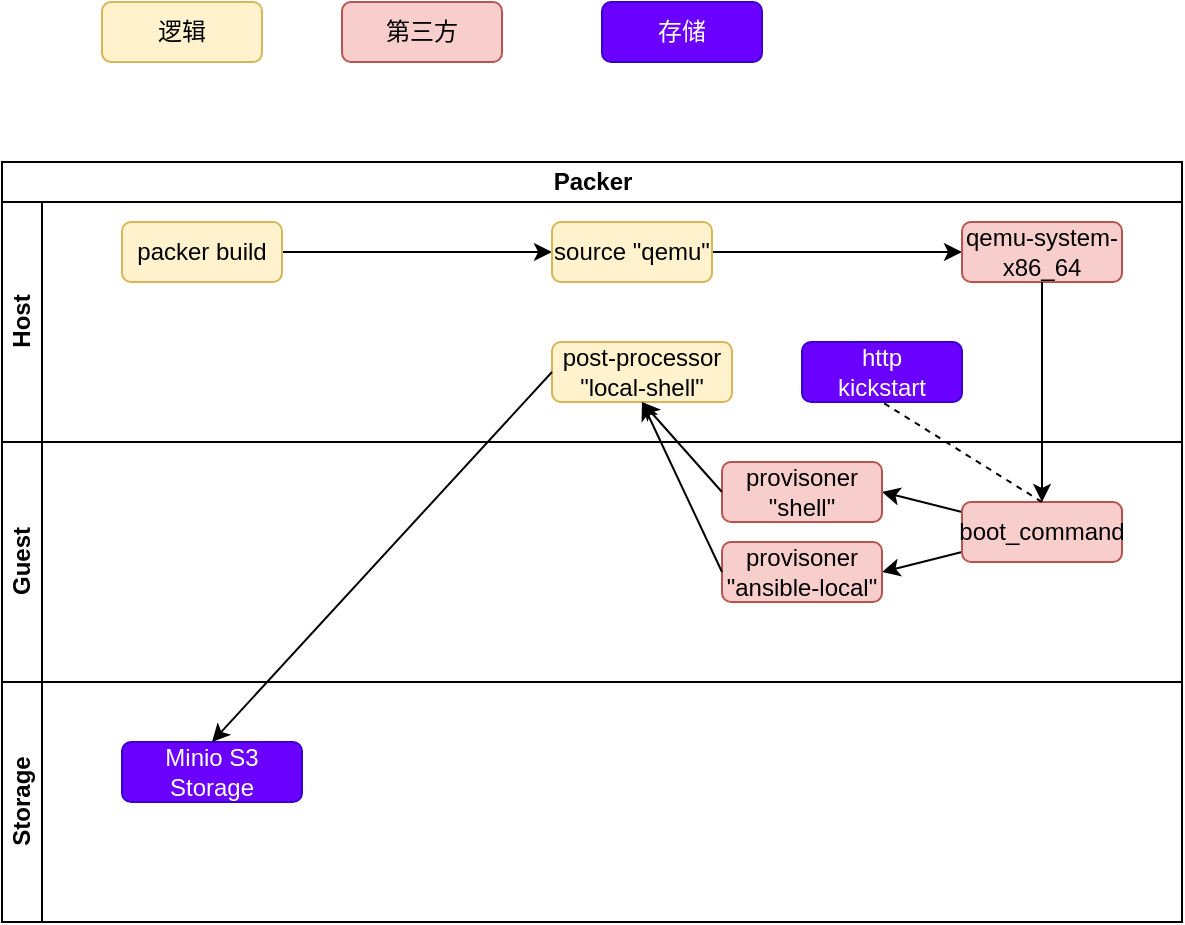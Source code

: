 <mxfile>
    <diagram id="8cRl48Ow0yZJk7q36QeJ" name="Packer">
        <mxGraphModel dx="1135" dy="368" grid="1" gridSize="10" guides="1" tooltips="1" connect="1" arrows="1" fold="1" page="1" pageScale="1" pageWidth="850" pageHeight="1100" math="0" shadow="0">
            <root>
                <mxCell id="0"/>
                <mxCell id="1" parent="0"/>
                <mxCell id="2" value="Packer" style="swimlane;childLayout=stackLayout;resizeParent=1;resizeParentMax=0;horizontal=1;startSize=20;horizontalStack=0;html=1;" parent="1" vertex="1">
                    <mxGeometry x="110" y="110" width="590" height="380" as="geometry"/>
                </mxCell>
                <mxCell id="3" value="Host" style="swimlane;startSize=20;horizontal=0;html=1;" parent="2" vertex="1">
                    <mxGeometry y="20" width="590" height="120" as="geometry"/>
                </mxCell>
                <mxCell id="24" style="edgeStyle=none;html=1;entryX=0;entryY=0.5;entryDx=0;entryDy=0;" parent="3" source="6" target="9" edge="1">
                    <mxGeometry relative="1" as="geometry"/>
                </mxCell>
                <mxCell id="6" value="packer build" style="rounded=1;whiteSpace=wrap;html=1;fillColor=#fff2cc;strokeColor=#d6b656;" parent="3" vertex="1">
                    <mxGeometry x="60" y="10" width="80" height="30" as="geometry"/>
                </mxCell>
                <mxCell id="25" style="edgeStyle=none;html=1;entryX=0;entryY=0.5;entryDx=0;entryDy=0;" parent="3" source="9" target="13" edge="1">
                    <mxGeometry relative="1" as="geometry"/>
                </mxCell>
                <mxCell id="9" value="source &quot;qemu&quot;" style="rounded=1;whiteSpace=wrap;html=1;fillColor=#fff2cc;strokeColor=#d6b656;" parent="3" vertex="1">
                    <mxGeometry x="275" y="10" width="80" height="30" as="geometry"/>
                </mxCell>
                <mxCell id="13" value="qemu-system-x86_64" style="rounded=1;whiteSpace=wrap;html=1;fillColor=#f8cecc;strokeColor=#b85450;" parent="3" vertex="1">
                    <mxGeometry x="480" y="10" width="80" height="30" as="geometry"/>
                </mxCell>
                <mxCell id="21" value="post-processor &quot;local-shell&quot;" style="rounded=1;whiteSpace=wrap;html=1;fillColor=#fff2cc;strokeColor=#d6b656;" parent="3" vertex="1">
                    <mxGeometry x="275" y="70" width="90" height="30" as="geometry"/>
                </mxCell>
                <mxCell id="O1C6mJOoXXrmJJM1vw0g-31" value="http&lt;br&gt;kickstart" style="rounded=1;whiteSpace=wrap;html=1;fillColor=#6a00ff;strokeColor=#3700CC;fontColor=#ffffff;" parent="3" vertex="1">
                    <mxGeometry x="400" y="70" width="80" height="30" as="geometry"/>
                </mxCell>
                <mxCell id="4" value="Guest" style="swimlane;startSize=20;horizontal=0;html=1;" parent="2" vertex="1">
                    <mxGeometry y="140" width="590" height="120" as="geometry"/>
                </mxCell>
                <mxCell id="27" style="edgeStyle=none;html=1;entryX=1;entryY=0.5;entryDx=0;entryDy=0;" parent="4" source="18" target="19" edge="1">
                    <mxGeometry relative="1" as="geometry"/>
                </mxCell>
                <mxCell id="28" style="edgeStyle=none;html=1;entryX=1;entryY=0.5;entryDx=0;entryDy=0;" parent="4" source="18" target="20" edge="1">
                    <mxGeometry relative="1" as="geometry"/>
                </mxCell>
                <mxCell id="18" value="boot_command" style="rounded=1;whiteSpace=wrap;html=1;fillColor=#f8cecc;strokeColor=#b85450;" parent="4" vertex="1">
                    <mxGeometry x="480" y="30" width="80" height="30" as="geometry"/>
                </mxCell>
                <mxCell id="19" value="provisoner &quot;shell&quot;" style="rounded=1;whiteSpace=wrap;html=1;fillColor=#f8cecc;strokeColor=#b85450;" parent="4" vertex="1">
                    <mxGeometry x="360" y="10" width="80" height="30" as="geometry"/>
                </mxCell>
                <mxCell id="20" value="provisoner &quot;ansible-local&quot;" style="rounded=1;whiteSpace=wrap;html=1;fillColor=#f8cecc;strokeColor=#b85450;" parent="4" vertex="1">
                    <mxGeometry x="360" y="50" width="80" height="30" as="geometry"/>
                </mxCell>
                <mxCell id="5" value="Storage" style="swimlane;startSize=20;horizontal=0;html=1;" parent="2" vertex="1">
                    <mxGeometry y="260" width="590" height="120" as="geometry"/>
                </mxCell>
                <mxCell id="22" value="Minio S3 Storage" style="rounded=1;whiteSpace=wrap;html=1;fillColor=#6a00ff;strokeColor=#3700CC;fontColor=#ffffff;" parent="5" vertex="1">
                    <mxGeometry x="60" y="30" width="90" height="30" as="geometry"/>
                </mxCell>
                <mxCell id="26" style="edgeStyle=none;html=1;entryX=0.5;entryY=0;entryDx=0;entryDy=0;" parent="2" source="13" target="18" edge="1">
                    <mxGeometry relative="1" as="geometry"/>
                </mxCell>
                <mxCell id="29" style="edgeStyle=none;html=1;entryX=0.5;entryY=1;entryDx=0;entryDy=0;exitX=0;exitY=0.5;exitDx=0;exitDy=0;" parent="2" source="19" target="21" edge="1">
                    <mxGeometry relative="1" as="geometry"/>
                </mxCell>
                <mxCell id="30" style="edgeStyle=none;html=1;exitX=0;exitY=0.5;exitDx=0;exitDy=0;entryX=0.5;entryY=1;entryDx=0;entryDy=0;" parent="2" source="20" target="21" edge="1">
                    <mxGeometry relative="1" as="geometry">
                        <mxPoint x="320" y="120" as="targetPoint"/>
                    </mxGeometry>
                </mxCell>
                <mxCell id="31" style="edgeStyle=none;html=1;exitX=0;exitY=0.5;exitDx=0;exitDy=0;entryX=0.5;entryY=0;entryDx=0;entryDy=0;" parent="2" source="21" target="22" edge="1">
                    <mxGeometry relative="1" as="geometry">
                        <mxPoint x="150" y="300" as="targetPoint"/>
                    </mxGeometry>
                </mxCell>
                <mxCell id="O1C6mJOoXXrmJJM1vw0g-33" value="" style="endArrow=none;dashed=1;html=1;entryX=0.5;entryY=1;entryDx=0;entryDy=0;exitX=0.5;exitY=0;exitDx=0;exitDy=0;" parent="2" source="18" target="O1C6mJOoXXrmJJM1vw0g-31" edge="1">
                    <mxGeometry width="50" height="50" relative="1" as="geometry">
                        <mxPoint x="250" y="80" as="sourcePoint"/>
                        <mxPoint x="300" y="30" as="targetPoint"/>
                    </mxGeometry>
                </mxCell>
                <mxCell id="7" value="逻辑" style="rounded=1;whiteSpace=wrap;html=1;fillColor=#fff2cc;strokeColor=#d6b656;" parent="1" vertex="1">
                    <mxGeometry x="160" y="30" width="80" height="30" as="geometry"/>
                </mxCell>
                <mxCell id="23" value="第三方" style="rounded=1;whiteSpace=wrap;html=1;fillColor=#f8cecc;strokeColor=#b85450;" parent="1" vertex="1">
                    <mxGeometry x="280" y="30" width="80" height="30" as="geometry"/>
                </mxCell>
                <mxCell id="O1C6mJOoXXrmJJM1vw0g-32" value="存储" style="rounded=1;whiteSpace=wrap;html=1;fillColor=#6a00ff;strokeColor=#3700CC;fontColor=#ffffff;" parent="1" vertex="1">
                    <mxGeometry x="410" y="30" width="80" height="30" as="geometry"/>
                </mxCell>
            </root>
        </mxGraphModel>
    </diagram>
    <diagram id="-3waZG9lo8PckmG9xr15" name="packer-plugin-ansible">
        <mxGraphModel grid="1" page="1" gridSize="10" guides="1" tooltips="1" connect="1" arrows="1" fold="1" pageScale="1" pageWidth="850" pageHeight="1100" math="0" shadow="0">
            <root>
                <mxCell id="0"/>
                <mxCell id="1" parent="0"/>
                <mxCell id="aWbhTXMJWz7BV8u0gzcX-1" value="Orgchart" style="swimlane;startSize=20;horizontal=1;containerType=tree;newEdgeStyle={&quot;edgeStyle&quot;:&quot;elbowEdgeStyle&quot;,&quot;startArrow&quot;:&quot;none&quot;,&quot;endArrow&quot;:&quot;none&quot;};" vertex="1" parent="1">
                    <mxGeometry x="70" y="230" width="650" height="420" as="geometry"/>
                </mxCell>
                <mxCell id="aWbhTXMJWz7BV8u0gzcX-2" value="" style="edgeStyle=elbowEdgeStyle;elbow=vertical;sourcePerimeterSpacing=0;targetPerimeterSpacing=0;startArrow=none;endArrow=none;rounded=0;curved=0;" edge="1" parent="aWbhTXMJWz7BV8u0gzcX-1" source="aWbhTXMJWz7BV8u0gzcX-4" target="aWbhTXMJWz7BV8u0gzcX-5">
                    <mxGeometry relative="1" as="geometry"/>
                </mxCell>
                <UserObject label="playbook.yml" treeRoot="1" id="aWbhTXMJWz7BV8u0gzcX-4">
                    <mxCell style="whiteSpace=wrap;html=1;align=center;treeFolding=1;treeMoving=1;newEdgeStyle={&quot;edgeStyle&quot;:&quot;elbowEdgeStyle&quot;,&quot;startArrow&quot;:&quot;none&quot;,&quot;endArrow&quot;:&quot;none&quot;};fillColor=#ffe6cc;strokeColor=#d79b00;rounded=1;" vertex="1" parent="aWbhTXMJWz7BV8u0gzcX-1">
                        <mxGeometry x="230" y="81" width="120" height="30" as="geometry"/>
                    </mxCell>
                </UserObject>
                <mxCell id="aWbhTXMJWz7BV8u0gzcX-5" value="roles" style="whiteSpace=wrap;html=1;align=center;verticalAlign=middle;treeFolding=1;treeMoving=1;newEdgeStyle={&quot;edgeStyle&quot;:&quot;elbowEdgeStyle&quot;,&quot;startArrow&quot;:&quot;none&quot;,&quot;endArrow&quot;:&quot;none&quot;};fillColor=#ffe6cc;strokeColor=#d79b00;rounded=1;" vertex="1" parent="aWbhTXMJWz7BV8u0gzcX-1">
                    <mxGeometry x="240" y="151" width="100" height="30" as="geometry"/>
                </mxCell>
                <mxCell id="aWbhTXMJWz7BV8u0gzcX-28" style="edgeStyle=elbowEdgeStyle;html=1;startArrow=none;endArrow=none;entryX=0.5;entryY=0;entryDx=0;entryDy=0;" edge="1" parent="aWbhTXMJWz7BV8u0gzcX-1" source="aWbhTXMJWz7BV8u0gzcX-7" target="aWbhTXMJWz7BV8u0gzcX-23">
                    <mxGeometry relative="1" as="geometry"/>
                </mxCell>
                <mxCell id="aWbhTXMJWz7BV8u0gzcX-7" value="tasks" style="whiteSpace=wrap;html=1;align=center;verticalAlign=middle;treeFolding=1;treeMoving=1;newEdgeStyle={&quot;edgeStyle&quot;:&quot;elbowEdgeStyle&quot;,&quot;startArrow&quot;:&quot;none&quot;,&quot;endArrow&quot;:&quot;none&quot;};fillColor=#ffe6cc;strokeColor=#d79b00;rounded=1;" vertex="1" parent="aWbhTXMJWz7BV8u0gzcX-1">
                    <mxGeometry x="240" y="211" width="100" height="30" as="geometry"/>
                </mxCell>
                <mxCell id="aWbhTXMJWz7BV8u0gzcX-8" value="" style="edgeStyle=elbowEdgeStyle;elbow=vertical;sourcePerimeterSpacing=0;targetPerimeterSpacing=0;startArrow=none;endArrow=none;rounded=0;curved=0;exitX=0.5;exitY=1;exitDx=0;exitDy=0;" edge="1" parent="aWbhTXMJWz7BV8u0gzcX-1" source="aWbhTXMJWz7BV8u0gzcX-5" target="aWbhTXMJWz7BV8u0gzcX-7">
                    <mxGeometry relative="1" as="geometry">
                        <mxPoint x="290" y="121" as="sourcePoint"/>
                        <mxPoint x="290" y="151" as="targetPoint"/>
                    </mxGeometry>
                </mxCell>
                <mxCell id="aWbhTXMJWz7BV8u0gzcX-11" value="" style="edgeStyle=elbowEdgeStyle;elbow=vertical;sourcePerimeterSpacing=0;targetPerimeterSpacing=0;startArrow=none;endArrow=none;rounded=0;curved=0;exitX=0.5;exitY=1;exitDx=0;exitDy=0;" edge="1" target="aWbhTXMJWz7BV8u0gzcX-12" source="aWbhTXMJWz7BV8u0gzcX-5" parent="aWbhTXMJWz7BV8u0gzcX-1">
                    <mxGeometry relative="1" as="geometry">
                        <mxPoint x="390" y="391" as="sourcePoint"/>
                    </mxGeometry>
                </mxCell>
                <mxCell id="aWbhTXMJWz7BV8u0gzcX-22" style="edgeStyle=elbowEdgeStyle;html=1;startArrow=none;endArrow=none;entryX=1;entryY=0.5;entryDx=0;entryDy=0;" edge="1" parent="aWbhTXMJWz7BV8u0gzcX-1" source="aWbhTXMJWz7BV8u0gzcX-12" target="aWbhTXMJWz7BV8u0gzcX-7">
                    <mxGeometry relative="1" as="geometry"/>
                </mxCell>
                <mxCell id="aWbhTXMJWz7BV8u0gzcX-12" value="files" style="whiteSpace=wrap;html=1;align=center;verticalAlign=middle;treeFolding=1;treeMoving=1;newEdgeStyle={&quot;edgeStyle&quot;:&quot;elbowEdgeStyle&quot;,&quot;startArrow&quot;:&quot;none&quot;,&quot;endArrow&quot;:&quot;none&quot;};fillColor=#ffe6cc;strokeColor=#d79b00;rounded=1;" vertex="1" parent="aWbhTXMJWz7BV8u0gzcX-1">
                    <mxGeometry x="400" y="211" width="100" height="30" as="geometry"/>
                </mxCell>
                <mxCell id="aWbhTXMJWz7BV8u0gzcX-17" value="" style="edgeStyle=elbowEdgeStyle;elbow=vertical;sourcePerimeterSpacing=0;targetPerimeterSpacing=0;startArrow=none;endArrow=none;rounded=0;curved=0;exitX=0.5;exitY=1;exitDx=0;exitDy=0;" edge="1" target="aWbhTXMJWz7BV8u0gzcX-18" source="aWbhTXMJWz7BV8u0gzcX-5" parent="aWbhTXMJWz7BV8u0gzcX-1">
                    <mxGeometry relative="1" as="geometry">
                        <mxPoint x="390" y="391" as="sourcePoint"/>
                        <mxPoint x="130" y="211" as="targetPoint"/>
                    </mxGeometry>
                </mxCell>
                <mxCell id="aWbhTXMJWz7BV8u0gzcX-21" style="edgeStyle=elbowEdgeStyle;html=1;startArrow=none;endArrow=none;entryX=0;entryY=0.5;entryDx=0;entryDy=0;exitX=1;exitY=0.5;exitDx=0;exitDy=0;" edge="1" parent="aWbhTXMJWz7BV8u0gzcX-1" source="aWbhTXMJWz7BV8u0gzcX-18" target="aWbhTXMJWz7BV8u0gzcX-7">
                    <mxGeometry relative="1" as="geometry">
                        <mxPoint x="180" y="226" as="sourcePoint"/>
                    </mxGeometry>
                </mxCell>
                <mxCell id="aWbhTXMJWz7BV8u0gzcX-18" value="vars" style="whiteSpace=wrap;html=1;align=center;verticalAlign=middle;treeFolding=1;treeMoving=1;newEdgeStyle={&quot;edgeStyle&quot;:&quot;elbowEdgeStyle&quot;,&quot;startArrow&quot;:&quot;none&quot;,&quot;endArrow&quot;:&quot;none&quot;};fillColor=#ffe6cc;strokeColor=#d79b00;rounded=1;" vertex="1" parent="aWbhTXMJWz7BV8u0gzcX-1">
                    <mxGeometry x="90" y="211" width="100" height="30" as="geometry"/>
                </mxCell>
                <mxCell id="aWbhTXMJWz7BV8u0gzcX-29" style="edgeStyle=none;html=1;entryX=0.5;entryY=0;entryDx=0;entryDy=0;" edge="1" parent="aWbhTXMJWz7BV8u0gzcX-1" source="aWbhTXMJWz7BV8u0gzcX-23" target="aWbhTXMJWz7BV8u0gzcX-25">
                    <mxGeometry relative="1" as="geometry"/>
                </mxCell>
                <mxCell id="aWbhTXMJWz7BV8u0gzcX-30" style="edgeStyle=none;html=1;exitX=0;exitY=0.25;exitDx=0;exitDy=0;entryX=0.5;entryY=0;entryDx=0;entryDy=0;" edge="1" parent="aWbhTXMJWz7BV8u0gzcX-1" source="aWbhTXMJWz7BV8u0gzcX-23" target="aWbhTXMJWz7BV8u0gzcX-24">
                    <mxGeometry relative="1" as="geometry"/>
                </mxCell>
                <mxCell id="aWbhTXMJWz7BV8u0gzcX-31" style="edgeStyle=none;html=1;entryX=0.5;entryY=0;entryDx=0;entryDy=0;exitX=1;exitY=0.25;exitDx=0;exitDy=0;" edge="1" parent="aWbhTXMJWz7BV8u0gzcX-1" source="aWbhTXMJWz7BV8u0gzcX-23" target="aWbhTXMJWz7BV8u0gzcX-26">
                    <mxGeometry relative="1" as="geometry"/>
                </mxCell>
                <mxCell id="aWbhTXMJWz7BV8u0gzcX-32" style="edgeStyle=none;html=1;entryX=0.5;entryY=0;entryDx=0;entryDy=0;exitX=1;exitY=0.25;exitDx=0;exitDy=0;" edge="1" parent="aWbhTXMJWz7BV8u0gzcX-1" source="aWbhTXMJWz7BV8u0gzcX-23" target="aWbhTXMJWz7BV8u0gzcX-27">
                    <mxGeometry relative="1" as="geometry"/>
                </mxCell>
                <mxCell id="aWbhTXMJWz7BV8u0gzcX-23" value="task when" style="shape=offPageConnector;whiteSpace=wrap;html=1;fillColor=#fff2cc;strokeColor=#d6b656;rounded=1;" vertex="1" parent="aWbhTXMJWz7BV8u0gzcX-1">
                    <mxGeometry x="255" y="271" width="70" height="40" as="geometry"/>
                </mxCell>
                <mxCell id="aWbhTXMJWz7BV8u0gzcX-24" value="Centos Block" style="rounded=1;whiteSpace=wrap;html=1;fillColor=#fff2cc;strokeColor=#d6b656;" vertex="1" parent="aWbhTXMJWz7BV8u0gzcX-1">
                    <mxGeometry x="120" y="351" width="90" height="30" as="geometry"/>
                </mxCell>
                <mxCell id="aWbhTXMJWz7BV8u0gzcX-25" value="Ubuntu Block" style="rounded=1;whiteSpace=wrap;html=1;fillColor=#fff2cc;strokeColor=#d6b656;" vertex="1" parent="aWbhTXMJWz7BV8u0gzcX-1">
                    <mxGeometry x="245" y="351" width="90" height="30" as="geometry"/>
                </mxCell>
                <mxCell id="aWbhTXMJWz7BV8u0gzcX-26" value="Fedora Block" style="rounded=1;whiteSpace=wrap;html=1;fillColor=#fff2cc;strokeColor=#d6b656;" vertex="1" parent="aWbhTXMJWz7BV8u0gzcX-1">
                    <mxGeometry x="370" y="351" width="90" height="30" as="geometry"/>
                </mxCell>
                <mxCell id="aWbhTXMJWz7BV8u0gzcX-27" value="... Block" style="rounded=1;whiteSpace=wrap;html=1;fillColor=#fff2cc;strokeColor=#d6b656;" vertex="1" parent="aWbhTXMJWz7BV8u0gzcX-1">
                    <mxGeometry x="490" y="351" width="90" height="30" as="geometry"/>
                </mxCell>
                <mxCell id="aWbhTXMJWz7BV8u0gzcX-33" value="逻辑" style="rounded=1;whiteSpace=wrap;html=1;fillColor=#fff2cc;strokeColor=#d6b656;" vertex="1" parent="aWbhTXMJWz7BV8u0gzcX-1">
                    <mxGeometry x="50" y="30" width="60" height="20" as="geometry"/>
                </mxCell>
                <mxCell id="aWbhTXMJWz7BV8u0gzcX-34" value="单元" style="rounded=1;whiteSpace=wrap;html=1;fillColor=#ffe6cc;strokeColor=#d79b00;" vertex="1" parent="aWbhTXMJWz7BV8u0gzcX-1">
                    <mxGeometry x="130" y="30" width="60" height="20" as="geometry"/>
                </mxCell>
            </root>
        </mxGraphModel>
    </diagram>
    <diagram id="vKSUmVFW5JHT6yvJ8Ss3" name="ansible-playbook">
        <mxGraphModel dx="1135" dy="469" grid="1" gridSize="10" guides="1" tooltips="1" connect="1" arrows="1" fold="1" page="1" pageScale="1" pageWidth="850" pageHeight="1100" math="0" shadow="0">
            <root>
                <mxCell id="0"/>
                <mxCell id="1" parent="0"/>
                <mxCell id="1cC3xkiyu2Rlqi_xUh_x-22" value="ansible-playbook" style="swimlane;startSize=20;horizontal=1;containerType=tree;" parent="1" vertex="1">
                    <mxGeometry x="70" y="30" width="960" height="560" as="geometry"/>
                </mxCell>
                <mxCell id="1cC3xkiyu2Rlqi_xUh_x-25" value="" style="edgeStyle=entityRelationEdgeStyle;startArrow=none;endArrow=none;segment=10;curved=1;sourcePerimeterSpacing=0;targetPerimeterSpacing=0;exitX=0.5;exitY=1;exitDx=0;exitDy=0;entryX=0.5;entryY=0;entryDx=0;entryDy=0;strokeColor=#000000;fillColor=#6a00ff;strokeWidth=1;" parent="1cC3xkiyu2Rlqi_xUh_x-22" source="1cC3xkiyu2Rlqi_xUh_x-27" target="1cC3xkiyu2Rlqi_xUh_x-30" edge="1">
                    <mxGeometry relative="1" as="geometry"/>
                </mxCell>
                <mxCell id="1cC3xkiyu2Rlqi_xUh_x-27" value="build-packer-templates.yaml" style="ellipse;whiteSpace=wrap;html=1;align=center;treeFolding=1;treeMoving=1;newEdgeStyle={&quot;edgeStyle&quot;:&quot;entityRelationEdgeStyle&quot;,&quot;startArrow&quot;:&quot;none&quot;,&quot;endArrow&quot;:&quot;none&quot;,&quot;segment&quot;:10,&quot;curved&quot;:1,&quot;sourcePerimeterSpacing&quot;:0,&quot;targetPerimeterSpacing&quot;:0};fillColor=#ffe6cc;strokeColor=#d79b00;rounded=1;" parent="1cC3xkiyu2Rlqi_xUh_x-22" vertex="1">
                    <mxGeometry x="415" y="80" width="100" height="40" as="geometry"/>
                </mxCell>
                <mxCell id="1cC3xkiyu2Rlqi_xUh_x-30" value="roles&lt;br style=&quot;border-color: var(--border-color);&quot;&gt;build_packer_templates" style="whiteSpace=wrap;html=1;rounded=1;arcSize=50;align=center;verticalAlign=middle;strokeWidth=1;autosize=1;spacing=4;treeFolding=1;treeMoving=1;newEdgeStyle={&quot;edgeStyle&quot;:&quot;entityRelationEdgeStyle&quot;,&quot;startArrow&quot;:&quot;none&quot;,&quot;endArrow&quot;:&quot;none&quot;,&quot;segment&quot;:10,&quot;curved&quot;:1,&quot;sourcePerimeterSpacing&quot;:0,&quot;targetPerimeterSpacing&quot;:0};fillColor=#ffe6cc;strokeColor=#d79b00;" parent="1cC3xkiyu2Rlqi_xUh_x-22" vertex="1">
                    <mxGeometry x="355" y="160" width="130" height="30" as="geometry"/>
                </mxCell>
                <mxCell id="1cC3xkiyu2Rlqi_xUh_x-32" value="" style="edgeStyle=entityRelationEdgeStyle;html=1;startArrow=none;endArrow=none;segment=10;curved=1;sourcePerimeterSpacing=0;targetPerimeterSpacing=0;strokeColor=#00FF00;strokeWidth=2;" parent="1cC3xkiyu2Rlqi_xUh_x-22" source="1cC3xkiyu2Rlqi_xUh_x-27" target="1cC3xkiyu2Rlqi_xUh_x-33" edge="1">
                    <mxGeometry relative="1" as="geometry"/>
                </mxCell>
                <mxCell id="1cC3xkiyu2Rlqi_xUh_x-33" value="vars.images" style="ellipse;whiteSpace=wrap;html=1;align=center;treeFolding=1;treeMoving=1;newEdgeStyle={&quot;edgeStyle&quot;:&quot;entityRelationEdgeStyle&quot;,&quot;startArrow&quot;:&quot;none&quot;,&quot;endArrow&quot;:&quot;none&quot;,&quot;segment&quot;:10,&quot;curved&quot;:1,&quot;sourcePerimeterSpacing&quot;:0,&quot;targetPerimeterSpacing&quot;:0};fillColor=#6a00ff;fontColor=#ffffff;strokeColor=#3700CC;" parent="1cC3xkiyu2Rlqi_xUh_x-22" vertex="1">
                    <mxGeometry x="670" y="120" width="100" height="40" as="geometry"/>
                </mxCell>
                <mxCell id="1cC3xkiyu2Rlqi_xUh_x-34" value="" style="edgeStyle=entityRelationEdgeStyle;startArrow=none;endArrow=none;segment=10;curved=1;sourcePerimeterSpacing=0;targetPerimeterSpacing=0;exitX=0.5;exitY=1;exitDx=0;exitDy=0;entryX=0.5;entryY=0;entryDx=0;entryDy=0;fillColor=#6a00ff;strokeColor=#3700CC;strokeWidth=2;" parent="1cC3xkiyu2Rlqi_xUh_x-22" source="1cC3xkiyu2Rlqi_xUh_x-30" target="1cC3xkiyu2Rlqi_xUh_x-35" edge="1">
                    <mxGeometry relative="1" as="geometry">
                        <mxPoint x="770" y="465" as="sourcePoint"/>
                    </mxGeometry>
                </mxCell>
                <mxCell id="1cC3xkiyu2Rlqi_xUh_x-35" value="tasks&lt;br&gt;main.yaml" style="whiteSpace=wrap;html=1;rounded=1;arcSize=50;align=center;verticalAlign=middle;strokeWidth=1;autosize=1;spacing=4;treeFolding=1;treeMoving=1;newEdgeStyle={&quot;edgeStyle&quot;:&quot;entityRelationEdgeStyle&quot;,&quot;startArrow&quot;:&quot;none&quot;,&quot;endArrow&quot;:&quot;none&quot;,&quot;segment&quot;:10,&quot;curved&quot;:1,&quot;sourcePerimeterSpacing&quot;:0,&quot;targetPerimeterSpacing&quot;:0};fillColor=#ffe6cc;strokeColor=#d79b00;" parent="1cC3xkiyu2Rlqi_xUh_x-22" vertex="1">
                    <mxGeometry x="250" y="230" width="100" height="30" as="geometry"/>
                </mxCell>
                <mxCell id="1cC3xkiyu2Rlqi_xUh_x-38" value="" style="edgeStyle=entityRelationEdgeStyle;startArrow=none;endArrow=none;segment=10;curved=1;sourcePerimeterSpacing=0;targetPerimeterSpacing=0;exitX=1;exitY=0.75;exitDx=0;exitDy=0;entryX=0.5;entryY=0;entryDx=0;entryDy=0;strokeColor=#3700CC;fillColor=#6a00ff;strokeWidth=2;" parent="1cC3xkiyu2Rlqi_xUh_x-22" source="1cC3xkiyu2Rlqi_xUh_x-30" target="1cC3xkiyu2Rlqi_xUh_x-39" edge="1">
                    <mxGeometry relative="1" as="geometry">
                        <mxPoint x="605" y="500" as="sourcePoint"/>
                    </mxGeometry>
                </mxCell>
                <mxCell id="1cC3xkiyu2Rlqi_xUh_x-80" style="edgeStyle=entityRelationEdgeStyle;rounded=1;sketch=0;html=1;startArrow=none;endArrow=none;segment=10;curved=1;sourcePerimeterSpacing=0;targetPerimeterSpacing=0;entryX=0.5;entryY=0;entryDx=0;entryDy=0;strokeColor=#000000;strokeWidth=1;" parent="1cC3xkiyu2Rlqi_xUh_x-22" source="1cC3xkiyu2Rlqi_xUh_x-39" target="1cC3xkiyu2Rlqi_xUh_x-69" edge="1">
                    <mxGeometry relative="1" as="geometry"/>
                </mxCell>
                <mxCell id="1cC3xkiyu2Rlqi_xUh_x-85" style="edgeStyle=entityRelationEdgeStyle;rounded=1;sketch=0;html=1;startArrow=none;endArrow=none;segment=10;curved=1;sourcePerimeterSpacing=0;targetPerimeterSpacing=0;entryX=0.6;entryY=0;entryDx=0;entryDy=0;entryPerimeter=0;strokeColor=#000000;strokeWidth=1;" parent="1cC3xkiyu2Rlqi_xUh_x-22" source="1cC3xkiyu2Rlqi_xUh_x-39" target="1cC3xkiyu2Rlqi_xUh_x-70" edge="1">
                    <mxGeometry relative="1" as="geometry"/>
                </mxCell>
                <mxCell id="1cC3xkiyu2Rlqi_xUh_x-39" value="tasks&lt;br&gt;{{item.yaml}}.yaml" style="whiteSpace=wrap;html=1;rounded=1;arcSize=50;align=center;verticalAlign=middle;strokeWidth=1;autosize=1;spacing=4;treeFolding=1;treeMoving=1;newEdgeStyle={&quot;edgeStyle&quot;:&quot;entityRelationEdgeStyle&quot;,&quot;startArrow&quot;:&quot;none&quot;,&quot;endArrow&quot;:&quot;none&quot;,&quot;segment&quot;:10,&quot;curved&quot;:1,&quot;sourcePerimeterSpacing&quot;:0,&quot;targetPerimeterSpacing&quot;:0};fillColor=#f8cecc;strokeColor=#b85450;" parent="1cC3xkiyu2Rlqi_xUh_x-22" vertex="1">
                    <mxGeometry x="280" y="330" width="140" height="40" as="geometry"/>
                </mxCell>
                <mxCell id="1cC3xkiyu2Rlqi_xUh_x-42" value="var" style="rounded=1;whiteSpace=wrap;html=1;fillColor=#6a00ff;fontColor=#ffffff;strokeColor=#3700CC;" parent="1cC3xkiyu2Rlqi_xUh_x-22" vertex="1">
                    <mxGeometry x="30" y="25" width="90" height="25" as="geometry"/>
                </mxCell>
                <mxCell id="1cC3xkiyu2Rlqi_xUh_x-43" value="loop" style="rounded=1;whiteSpace=wrap;html=1;fillColor=#f8cecc;strokeColor=#b85450;" parent="1cC3xkiyu2Rlqi_xUh_x-22" vertex="1">
                    <mxGeometry x="140" y="25" width="90" height="25" as="geometry"/>
                </mxCell>
                <mxCell id="1cC3xkiyu2Rlqi_xUh_x-21" value="" style="endArrow=none;dashed=1;html=1;strokeWidth=2;exitX=1;exitY=0.5;exitDx=0;exitDy=0;entryX=0;entryY=0.5;entryDx=0;entryDy=0;strokeColor=#FFCC99;startArrow=none;sourcePerimeterSpacing=0;targetPerimeterSpacing=0;fillColor=#6a00ff;" parent="1cC3xkiyu2Rlqi_xUh_x-22" source="1cC3xkiyu2Rlqi_xUh_x-35" target="1cC3xkiyu2Rlqi_xUh_x-33" edge="1">
                    <mxGeometry width="50" height="50" relative="1" as="geometry">
                        <mxPoint x="-160" y="410" as="sourcePoint"/>
                        <mxPoint x="-10" y="150" as="targetPoint"/>
                    </mxGeometry>
                </mxCell>
                <mxCell id="1cC3xkiyu2Rlqi_xUh_x-44" value="" style="endArrow=none;dashed=1;html=1;entryX=0.42;entryY=1.05;entryDx=0;entryDy=0;entryPerimeter=0;exitX=0.5;exitY=0;exitDx=0;exitDy=0;strokeColor=#FFCC99;startArrow=none;sourcePerimeterSpacing=0;targetPerimeterSpacing=0;fillColor=#6a00ff;strokeWidth=2;" parent="1cC3xkiyu2Rlqi_xUh_x-22" source="1cC3xkiyu2Rlqi_xUh_x-39" target="1cC3xkiyu2Rlqi_xUh_x-33" edge="1">
                    <mxGeometry width="50" height="50" relative="1" as="geometry">
                        <mxPoint x="100" y="280" as="sourcePoint"/>
                        <mxPoint x="150" y="230" as="targetPoint"/>
                    </mxGeometry>
                </mxCell>
                <mxCell id="1cC3xkiyu2Rlqi_xUh_x-61" value="config" style="rounded=1;whiteSpace=wrap;html=1;fillColor=#ffe6cc;strokeColor=#d79b00;" parent="1cC3xkiyu2Rlqi_xUh_x-22" vertex="1">
                    <mxGeometry x="265" y="25" width="90" height="25" as="geometry"/>
                </mxCell>
                <mxCell id="1cC3xkiyu2Rlqi_xUh_x-64" value="" style="endArrow=none;dashed=1;html=1;entryX=0;entryY=0.5;entryDx=0;entryDy=0;exitX=0.5;exitY=1;exitDx=0;exitDy=0;strokeColor=#FFCC99;startArrow=none;sourcePerimeterSpacing=0;targetPerimeterSpacing=0;fillColor=#6a00ff;strokeWidth=2;" parent="1cC3xkiyu2Rlqi_xUh_x-22" source="1cC3xkiyu2Rlqi_xUh_x-35" target="1cC3xkiyu2Rlqi_xUh_x-39" edge="1">
                    <mxGeometry width="50" height="50" relative="1" as="geometry">
                        <mxPoint x="280" y="235" as="sourcePoint"/>
                        <mxPoint x="340" y="170" as="targetPoint"/>
                    </mxGeometry>
                </mxCell>
                <mxCell id="1cC3xkiyu2Rlqi_xUh_x-65" value="" style="edgeStyle=entityRelationEdgeStyle;startArrow=none;endArrow=none;segment=10;curved=1;sourcePerimeterSpacing=0;targetPerimeterSpacing=0;exitX=1;exitY=0.75;exitDx=0;exitDy=0;entryX=0;entryY=0.5;entryDx=0;entryDy=0;strokeColor=#3700CC;fillColor=#6a00ff;strokeWidth=2;" parent="1cC3xkiyu2Rlqi_xUh_x-22" source="1cC3xkiyu2Rlqi_xUh_x-30" target="1cC3xkiyu2Rlqi_xUh_x-66" edge="1">
                    <mxGeometry relative="1" as="geometry">
                        <mxPoint x="460" y="385" as="sourcePoint"/>
                    </mxGeometry>
                </mxCell>
                <mxCell id="1cC3xkiyu2Rlqi_xUh_x-67" value="" style="endArrow=none;dashed=1;html=1;exitX=0;exitY=0.5;exitDx=0;exitDy=0;strokeColor=#FFCC99;startArrow=none;sourcePerimeterSpacing=0;targetPerimeterSpacing=0;fillColor=#6a00ff;strokeWidth=2;entryX=1;entryY=0.5;entryDx=0;entryDy=0;" parent="1cC3xkiyu2Rlqi_xUh_x-22" source="1cC3xkiyu2Rlqi_xUh_x-66" target="1cC3xkiyu2Rlqi_xUh_x-97" edge="1">
                    <mxGeometry width="50" height="50" relative="1" as="geometry">
                        <mxPoint x="330" y="310" as="sourcePoint"/>
                        <mxPoint x="620" y="345" as="targetPoint"/>
                    </mxGeometry>
                </mxCell>
                <mxCell id="1cC3xkiyu2Rlqi_xUh_x-68" value="product" style="rounded=1;whiteSpace=wrap;html=1;fillColor=#008a00;strokeColor=#005700;fontColor=#ffffff;" parent="1cC3xkiyu2Rlqi_xUh_x-22" vertex="1">
                    <mxGeometry x="410" y="25" width="90" height="25" as="geometry"/>
                </mxCell>
                <mxCell id="1cC3xkiyu2Rlqi_xUh_x-69" value="ansible" style="rounded=1;whiteSpace=wrap;html=1;fillColor=#008a00;strokeColor=#005700;fontColor=#ffffff;" parent="1cC3xkiyu2Rlqi_xUh_x-22" vertex="1">
                    <mxGeometry x="205" y="480" width="100" height="30" as="geometry"/>
                </mxCell>
                <mxCell id="1cC3xkiyu2Rlqi_xUh_x-70" value="http" style="rounded=1;whiteSpace=wrap;html=1;fillColor=#008a00;strokeColor=#005700;fontColor=#ffffff;" parent="1cC3xkiyu2Rlqi_xUh_x-22" vertex="1">
                    <mxGeometry x="400" y="480" width="100" height="30" as="geometry"/>
                </mxCell>
                <mxCell id="1cC3xkiyu2Rlqi_xUh_x-71" value="" style="edgeStyle=entityRelationEdgeStyle;html=1;startArrow=none;endArrow=none;segment=10;curved=1;sourcePerimeterSpacing=0;targetPerimeterSpacing=0;strokeColor=#00FF00;strokeWidth=2;" parent="1cC3xkiyu2Rlqi_xUh_x-22" edge="1">
                    <mxGeometry relative="1" as="geometry">
                        <mxPoint x="30" y="86" as="sourcePoint"/>
                        <mxPoint x="100" y="86" as="targetPoint"/>
                    </mxGeometry>
                </mxCell>
                <mxCell id="1cC3xkiyu2Rlqi_xUh_x-72" value="Defined in" style="edgeLabel;html=1;align=center;verticalAlign=middle;resizable=0;points=[];" parent="1cC3xkiyu2Rlqi_xUh_x-71" vertex="1" connectable="0">
                    <mxGeometry x="0.389" y="4" relative="1" as="geometry">
                        <mxPoint x="-19" y="-7" as="offset"/>
                    </mxGeometry>
                </mxCell>
                <mxCell id="1cC3xkiyu2Rlqi_xUh_x-73" value="" style="edgeStyle=entityRelationEdgeStyle;html=1;startArrow=none;endArrow=none;segment=10;curved=1;sourcePerimeterSpacing=0;targetPerimeterSpacing=0;strokeColor=#3700CC;fillColor=#6a00ff;strokeWidth=2;" parent="1cC3xkiyu2Rlqi_xUh_x-22" edge="1">
                    <mxGeometry relative="1" as="geometry">
                        <mxPoint x="30" y="114" as="sourcePoint"/>
                        <mxPoint x="100" y="114" as="targetPoint"/>
                    </mxGeometry>
                </mxCell>
                <mxCell id="1cC3xkiyu2Rlqi_xUh_x-74" value="Structure in" style="edgeLabel;html=1;align=center;verticalAlign=middle;resizable=0;points=[];" parent="1cC3xkiyu2Rlqi_xUh_x-73" vertex="1" connectable="0">
                    <mxGeometry x="0.389" y="4" relative="1" as="geometry">
                        <mxPoint x="-19" y="-7" as="offset"/>
                    </mxGeometry>
                </mxCell>
                <mxCell id="1cC3xkiyu2Rlqi_xUh_x-75" value="" style="edgeStyle=entityRelationEdgeStyle;html=1;startArrow=none;endArrow=none;segment=10;curved=1;sourcePerimeterSpacing=0;targetPerimeterSpacing=0;strokeColor=#000000;fillColor=#6a00ff;strokeWidth=1;" parent="1cC3xkiyu2Rlqi_xUh_x-22" edge="1">
                    <mxGeometry relative="1" as="geometry">
                        <mxPoint x="30" y="151" as="sourcePoint"/>
                        <mxPoint x="100" y="151" as="targetPoint"/>
                    </mxGeometry>
                </mxCell>
                <mxCell id="1cC3xkiyu2Rlqi_xUh_x-76" value="Sequence" style="edgeLabel;html=1;align=center;verticalAlign=middle;resizable=0;points=[];" parent="1cC3xkiyu2Rlqi_xUh_x-75" vertex="1" connectable="0">
                    <mxGeometry x="0.389" y="4" relative="1" as="geometry">
                        <mxPoint x="-19" y="-7" as="offset"/>
                    </mxGeometry>
                </mxCell>
                <mxCell id="1cC3xkiyu2Rlqi_xUh_x-78" value="" style="edgeStyle=entityRelationEdgeStyle;html=1;startArrow=none;endArrow=none;segment=10;sourcePerimeterSpacing=0;targetPerimeterSpacing=0;strokeColor=#FFCC99;fillColor=#6a00ff;strokeWidth=2;rounded=1;dashed=1;" parent="1cC3xkiyu2Rlqi_xUh_x-22" edge="1">
                    <mxGeometry relative="1" as="geometry">
                        <mxPoint x="30" y="181" as="sourcePoint"/>
                        <mxPoint x="100" y="181" as="targetPoint"/>
                    </mxGeometry>
                </mxCell>
                <mxCell id="1cC3xkiyu2Rlqi_xUh_x-79" value="Used" style="edgeLabel;html=1;align=center;verticalAlign=middle;resizable=0;points=[];" parent="1cC3xkiyu2Rlqi_xUh_x-78" vertex="1" connectable="0">
                    <mxGeometry x="0.389" y="4" relative="1" as="geometry">
                        <mxPoint x="-19" y="-7" as="offset"/>
                    </mxGeometry>
                </mxCell>
                <mxCell id="1cC3xkiyu2Rlqi_xUh_x-96" value="" style="edgeStyle=entityRelationEdgeStyle;startArrow=none;endArrow=none;segment=10;curved=1;sourcePerimeterSpacing=0;targetPerimeterSpacing=0;strokeColor=#00FF00;fillColor=#6a00ff;strokeWidth=2;exitX=0.964;exitY=0.5;exitDx=0;exitDy=0;exitPerimeter=0;" parent="1cC3xkiyu2Rlqi_xUh_x-22" source="1cC3xkiyu2Rlqi_xUh_x-39" target="1cC3xkiyu2Rlqi_xUh_x-97" edge="1">
                    <mxGeometry relative="1" as="geometry">
                        <mxPoint x="360" y="320" as="sourcePoint"/>
                    </mxGeometry>
                </mxCell>
                <mxCell id="1cC3xkiyu2Rlqi_xUh_x-97" value="ansible.legacy.*" style="whiteSpace=wrap;html=1;rounded=1;arcSize=50;align=center;verticalAlign=middle;strokeWidth=1;autosize=1;spacing=4;treeFolding=1;treeMoving=1;newEdgeStyle={&quot;edgeStyle&quot;:&quot;entityRelationEdgeStyle&quot;,&quot;startArrow&quot;:&quot;none&quot;,&quot;endArrow&quot;:&quot;none&quot;,&quot;segment&quot;:10,&quot;curved&quot;:1,&quot;sourcePerimeterSpacing&quot;:0,&quot;targetPerimeterSpacing&quot;:0};fillColor=#ffe6cc;strokeColor=#d79b00;" parent="1cC3xkiyu2Rlqi_xUh_x-22" vertex="1">
                    <mxGeometry x="500" y="330" width="130" height="30" as="geometry"/>
                </mxCell>
                <mxCell id="1cC3xkiyu2Rlqi_xUh_x-100" value="" style="group" parent="1cC3xkiyu2Rlqi_xUh_x-22" vertex="1" connectable="0">
                    <mxGeometry x="620" y="290" width="310" height="200" as="geometry"/>
                </mxCell>
                <mxCell id="1cC3xkiyu2Rlqi_xUh_x-66" value="templates&lt;br&gt;{{*}}.j2" style="whiteSpace=wrap;html=1;rounded=1;arcSize=50;align=center;verticalAlign=middle;strokeWidth=1;autosize=1;spacing=4;treeFolding=1;treeMoving=1;newEdgeStyle={&quot;edgeStyle&quot;:&quot;entityRelationEdgeStyle&quot;,&quot;startArrow&quot;:&quot;none&quot;,&quot;endArrow&quot;:&quot;none&quot;,&quot;segment&quot;:10,&quot;curved&quot;:1,&quot;sourcePerimeterSpacing&quot;:0,&quot;targetPerimeterSpacing&quot;:0};fillColor=#ffe6cc;strokeColor=#d79b00;" parent="1cC3xkiyu2Rlqi_xUh_x-100" vertex="1">
                    <mxGeometry x="80" width="100" height="50" as="geometry"/>
                </mxCell>
                <mxCell id="1cC3xkiyu2Rlqi_xUh_x-89" value="linux.pkr.hcl.j2" style="whiteSpace=wrap;html=1;rounded=1;arcSize=50;align=center;verticalAlign=middle;strokeWidth=1;autosize=1;spacing=4;treeFolding=1;treeMoving=1;newEdgeStyle={&quot;edgeStyle&quot;:&quot;entityRelationEdgeStyle&quot;,&quot;startArrow&quot;:&quot;none&quot;,&quot;endArrow&quot;:&quot;none&quot;,&quot;segment&quot;:10,&quot;curved&quot;:1,&quot;sourcePerimeterSpacing&quot;:0,&quot;targetPerimeterSpacing&quot;:0};fillColor=#ffe6cc;strokeColor=#d79b00;" parent="1cC3xkiyu2Rlqi_xUh_x-100" vertex="1">
                    <mxGeometry y="170" width="80" height="30" as="geometry"/>
                </mxCell>
                <mxCell id="1cC3xkiyu2Rlqi_xUh_x-90" value="kickstart.cfg.j2" style="whiteSpace=wrap;html=1;rounded=1;arcSize=50;align=center;verticalAlign=middle;strokeWidth=1;autosize=1;spacing=4;treeFolding=1;treeMoving=1;newEdgeStyle={&quot;edgeStyle&quot;:&quot;entityRelationEdgeStyle&quot;,&quot;startArrow&quot;:&quot;none&quot;,&quot;endArrow&quot;:&quot;none&quot;,&quot;segment&quot;:10,&quot;curved&quot;:1,&quot;sourcePerimeterSpacing&quot;:0,&quot;targetPerimeterSpacing&quot;:0};fillColor=#ffe6cc;strokeColor=#d79b00;" parent="1cC3xkiyu2Rlqi_xUh_x-100" vertex="1">
                    <mxGeometry x="210" y="60" width="100" height="30" as="geometry"/>
                </mxCell>
                <mxCell id="1cC3xkiyu2Rlqi_xUh_x-92" value="preseed.cfg.j2" style="whiteSpace=wrap;html=1;rounded=1;arcSize=50;align=center;verticalAlign=middle;strokeWidth=1;autosize=1;spacing=4;treeFolding=1;treeMoving=1;newEdgeStyle={&quot;edgeStyle&quot;:&quot;entityRelationEdgeStyle&quot;,&quot;startArrow&quot;:&quot;none&quot;,&quot;endArrow&quot;:&quot;none&quot;,&quot;segment&quot;:10,&quot;curved&quot;:1,&quot;sourcePerimeterSpacing&quot;:0,&quot;targetPerimeterSpacing&quot;:0};fillColor=#ffe6cc;strokeColor=#d79b00;" parent="1cC3xkiyu2Rlqi_xUh_x-100" vertex="1">
                    <mxGeometry x="210" y="110" width="100" height="30" as="geometry"/>
                </mxCell>
                <mxCell id="1cC3xkiyu2Rlqi_xUh_x-94" value="user-data.j2" style="whiteSpace=wrap;html=1;rounded=1;arcSize=50;align=center;verticalAlign=middle;strokeWidth=1;autosize=1;spacing=4;treeFolding=1;treeMoving=1;newEdgeStyle={&quot;edgeStyle&quot;:&quot;entityRelationEdgeStyle&quot;,&quot;startArrow&quot;:&quot;none&quot;,&quot;endArrow&quot;:&quot;none&quot;,&quot;segment&quot;:10,&quot;curved&quot;:1,&quot;sourcePerimeterSpacing&quot;:0,&quot;targetPerimeterSpacing&quot;:0};fillColor=#ffe6cc;strokeColor=#d79b00;" parent="1cC3xkiyu2Rlqi_xUh_x-100" vertex="1">
                    <mxGeometry x="95" y="170" width="70" height="30" as="geometry"/>
                </mxCell>
                <mxCell id="1cC3xkiyu2Rlqi_xUh_x-98" value="meta-data.j2" style="whiteSpace=wrap;html=1;rounded=1;arcSize=50;align=center;verticalAlign=middle;strokeWidth=1;autosize=1;spacing=4;treeFolding=1;treeMoving=1;newEdgeStyle={&quot;edgeStyle&quot;:&quot;entityRelationEdgeStyle&quot;,&quot;startArrow&quot;:&quot;none&quot;,&quot;endArrow&quot;:&quot;none&quot;,&quot;segment&quot;:10,&quot;curved&quot;:1,&quot;sourcePerimeterSpacing&quot;:0,&quot;targetPerimeterSpacing&quot;:0};fillColor=#ffe6cc;strokeColor=#d79b00;" parent="1cC3xkiyu2Rlqi_xUh_x-100" vertex="1">
                    <mxGeometry x="170" y="170" width="80" height="30" as="geometry"/>
                </mxCell>
                <mxCell id="1cC3xkiyu2Rlqi_xUh_x-88" value="" style="edgeStyle=entityRelationEdgeStyle;startArrow=none;endArrow=none;segment=10;curved=1;sourcePerimeterSpacing=0;targetPerimeterSpacing=0;exitX=0.5;exitY=1;exitDx=0;exitDy=0;entryX=0.25;entryY=0;entryDx=0;entryDy=0;strokeColor=#3700CC;fillColor=#6a00ff;strokeWidth=2;" parent="1cC3xkiyu2Rlqi_xUh_x-100" source="1cC3xkiyu2Rlqi_xUh_x-66" target="1cC3xkiyu2Rlqi_xUh_x-89" edge="1">
                    <mxGeometry relative="1" as="geometry">
                        <mxPoint x="540" y="452.5" as="sourcePoint"/>
                    </mxGeometry>
                </mxCell>
                <mxCell id="1cC3xkiyu2Rlqi_xUh_x-91" value="" style="edgeStyle=entityRelationEdgeStyle;startArrow=none;endArrow=none;segment=10;curved=1;sourcePerimeterSpacing=0;targetPerimeterSpacing=0;exitX=0.5;exitY=1;exitDx=0;exitDy=0;entryX=0.25;entryY=0;entryDx=0;entryDy=0;strokeColor=#3700CC;fillColor=#6a00ff;strokeWidth=2;" parent="1cC3xkiyu2Rlqi_xUh_x-100" source="1cC3xkiyu2Rlqi_xUh_x-66" target="1cC3xkiyu2Rlqi_xUh_x-90" edge="1">
                    <mxGeometry relative="1" as="geometry">
                        <mxPoint x="590" y="290" as="sourcePoint"/>
                        <mxPoint x="537.5" y="330" as="targetPoint"/>
                    </mxGeometry>
                </mxCell>
                <mxCell id="1cC3xkiyu2Rlqi_xUh_x-93" value="" style="edgeStyle=entityRelationEdgeStyle;startArrow=none;endArrow=none;segment=10;curved=1;sourcePerimeterSpacing=0;targetPerimeterSpacing=0;exitX=0.5;exitY=1;exitDx=0;exitDy=0;entryX=0.25;entryY=0;entryDx=0;entryDy=0;strokeColor=#3700CC;fillColor=#6a00ff;strokeWidth=2;" parent="1cC3xkiyu2Rlqi_xUh_x-100" source="1cC3xkiyu2Rlqi_xUh_x-66" target="1cC3xkiyu2Rlqi_xUh_x-92" edge="1">
                    <mxGeometry relative="1" as="geometry">
                        <mxPoint x="590" y="290" as="sourcePoint"/>
                        <mxPoint x="651.25" y="330" as="targetPoint"/>
                    </mxGeometry>
                </mxCell>
                <mxCell id="1cC3xkiyu2Rlqi_xUh_x-95" value="" style="edgeStyle=entityRelationEdgeStyle;startArrow=none;endArrow=none;segment=10;curved=1;sourcePerimeterSpacing=0;targetPerimeterSpacing=0;exitX=0.5;exitY=1;exitDx=0;exitDy=0;entryX=0.25;entryY=0;entryDx=0;entryDy=0;strokeColor=#3700CC;fillColor=#6a00ff;strokeWidth=2;" parent="1cC3xkiyu2Rlqi_xUh_x-100" source="1cC3xkiyu2Rlqi_xUh_x-66" target="1cC3xkiyu2Rlqi_xUh_x-94" edge="1">
                    <mxGeometry relative="1" as="geometry">
                        <mxPoint x="590" y="290" as="sourcePoint"/>
                        <mxPoint x="606.25" y="380" as="targetPoint"/>
                    </mxGeometry>
                </mxCell>
                <mxCell id="1cC3xkiyu2Rlqi_xUh_x-99" value="" style="edgeStyle=entityRelationEdgeStyle;startArrow=none;endArrow=none;segment=10;curved=1;sourcePerimeterSpacing=0;targetPerimeterSpacing=0;exitX=0.5;exitY=1;exitDx=0;exitDy=0;entryX=0.25;entryY=0;entryDx=0;entryDy=0;strokeColor=#3700CC;fillColor=#6a00ff;strokeWidth=2;" parent="1cC3xkiyu2Rlqi_xUh_x-100" source="1cC3xkiyu2Rlqi_xUh_x-66" target="1cC3xkiyu2Rlqi_xUh_x-98" edge="1">
                    <mxGeometry relative="1" as="geometry">
                        <mxPoint x="590" y="290" as="sourcePoint"/>
                        <mxPoint x="572.5" y="410" as="targetPoint"/>
                    </mxGeometry>
                </mxCell>
            </root>
        </mxGraphModel>
    </diagram>
</mxfile>
